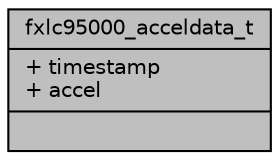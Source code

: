 digraph "fxlc95000_acceldata_t"
{
  edge [fontname="Helvetica",fontsize="10",labelfontname="Helvetica",labelfontsize="10"];
  node [fontname="Helvetica",fontsize="10",shape=record];
  Node1 [label="{fxlc95000_acceldata_t\n|+ timestamp\l+ accel\l|}",height=0.2,width=0.4,color="black", fillcolor="grey75", style="filled", fontcolor="black"];
}
